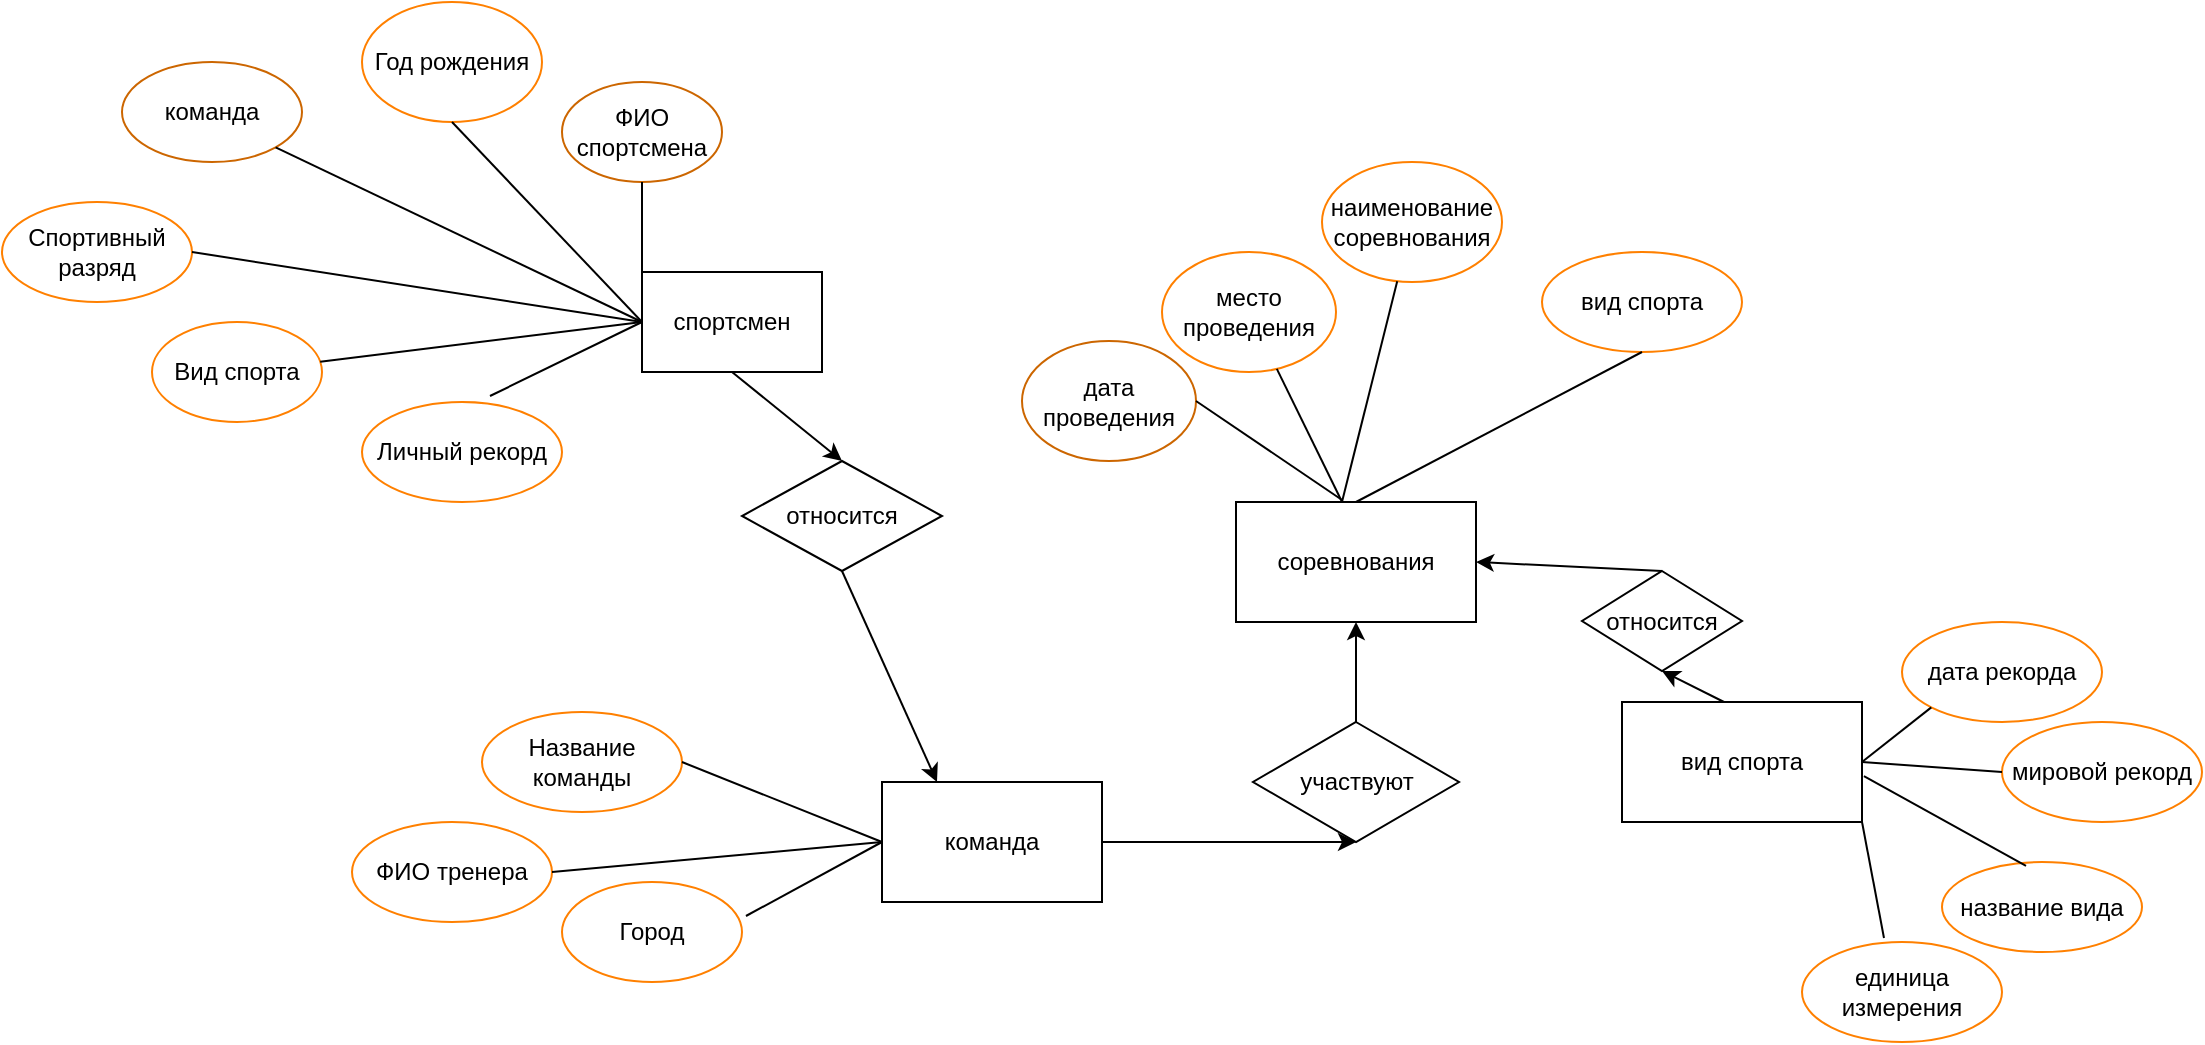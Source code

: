 <mxfile version="12.6.8" type="github"><diagram id="C5RBs43oDa-KdzZeNtuy" name="Page-1"><mxGraphModel dx="2249" dy="794" grid="1" gridSize="10" guides="1" tooltips="1" connect="1" arrows="1" fold="1" page="1" pageScale="1" pageWidth="827" pageHeight="1169" math="0" shadow="0"><root><mxCell id="WIyWlLk6GJQsqaUBKTNV-0"/><mxCell id="WIyWlLk6GJQsqaUBKTNV-1" parent="WIyWlLk6GJQsqaUBKTNV-0"/><mxCell id="lAOOsJ2nt1zVRMnLG3Da-42" value="вид спорта" style="rounded=0;whiteSpace=wrap;html=1;fillColor=#FFFFFF;" vertex="1" parent="WIyWlLk6GJQsqaUBKTNV-1"><mxGeometry x="600" y="950" width="120" height="60" as="geometry"/></mxCell><mxCell id="lAOOsJ2nt1zVRMnLG3Da-41" value="команда" style="rounded=0;whiteSpace=wrap;html=1;fillColor=#FFFFFF;" vertex="1" parent="WIyWlLk6GJQsqaUBKTNV-1"><mxGeometry x="230" y="990" width="110" height="60" as="geometry"/></mxCell><mxCell id="lAOOsJ2nt1zVRMnLG3Da-49" value="ФИО тренера" style="ellipse;whiteSpace=wrap;html=1;fillColor=#FFFFFF;strokeColor=#FF8000;" vertex="1" parent="WIyWlLk6GJQsqaUBKTNV-1"><mxGeometry x="-35" y="1010" width="100" height="50" as="geometry"/></mxCell><mxCell id="lAOOsJ2nt1zVRMnLG3Da-50" value="Город" style="ellipse;whiteSpace=wrap;html=1;fillColor=#FFFFFF;strokeColor=#FF8000;" vertex="1" parent="WIyWlLk6GJQsqaUBKTNV-1"><mxGeometry x="70" y="1040" width="90" height="50" as="geometry"/></mxCell><mxCell id="lAOOsJ2nt1zVRMnLG3Da-51" value="Название команды" style="ellipse;whiteSpace=wrap;html=1;strokeColor=#FF8000;" vertex="1" parent="WIyWlLk6GJQsqaUBKTNV-1"><mxGeometry x="30" y="955" width="100" height="50" as="geometry"/></mxCell><mxCell id="lAOOsJ2nt1zVRMnLG3Da-53" value="" style="endArrow=none;html=1;entryX=1;entryY=0.5;entryDx=0;entryDy=0;exitX=0;exitY=0.5;exitDx=0;exitDy=0;" edge="1" parent="WIyWlLk6GJQsqaUBKTNV-1" source="lAOOsJ2nt1zVRMnLG3Da-41" target="lAOOsJ2nt1zVRMnLG3Da-51"><mxGeometry width="50" height="50" relative="1" as="geometry"><mxPoint x="-53" y="968" as="sourcePoint"/><mxPoint y="870" as="targetPoint"/></mxGeometry></mxCell><mxCell id="lAOOsJ2nt1zVRMnLG3Da-54" value="" style="endArrow=none;html=1;exitX=1.022;exitY=0.34;exitDx=0;exitDy=0;exitPerimeter=0;entryX=0;entryY=0.5;entryDx=0;entryDy=0;" edge="1" parent="WIyWlLk6GJQsqaUBKTNV-1" source="lAOOsJ2nt1zVRMnLG3Da-50" target="lAOOsJ2nt1zVRMnLG3Da-41"><mxGeometry width="50" height="50" relative="1" as="geometry"><mxPoint x="-30" y="1020" as="sourcePoint"/><mxPoint x="230" y="1020" as="targetPoint"/></mxGeometry></mxCell><mxCell id="lAOOsJ2nt1zVRMnLG3Da-55" value="" style="endArrow=none;html=1;entryX=0;entryY=0.5;entryDx=0;entryDy=0;exitX=1;exitY=0.5;exitDx=0;exitDy=0;" edge="1" parent="WIyWlLk6GJQsqaUBKTNV-1" source="lAOOsJ2nt1zVRMnLG3Da-49" target="lAOOsJ2nt1zVRMnLG3Da-41"><mxGeometry width="50" height="50" relative="1" as="geometry"><mxPoint x="-60" y="1020" as="sourcePoint"/><mxPoint x="-10" y="970" as="targetPoint"/></mxGeometry></mxCell><mxCell id="lAOOsJ2nt1zVRMnLG3Da-56" style="edgeStyle=orthogonalEdgeStyle;rounded=0;orthogonalLoop=1;jettySize=auto;html=1;exitX=0.5;exitY=1;exitDx=0;exitDy=0;" edge="1" parent="WIyWlLk6GJQsqaUBKTNV-1" source="lAOOsJ2nt1zVRMnLG3Da-50" target="lAOOsJ2nt1zVRMnLG3Da-50"><mxGeometry relative="1" as="geometry"/></mxCell><mxCell id="lAOOsJ2nt1zVRMnLG3Da-57" value="название вида" style="ellipse;whiteSpace=wrap;html=1;strokeColor=#FF8000;fillColor=#FFFFFF;" vertex="1" parent="WIyWlLk6GJQsqaUBKTNV-1"><mxGeometry x="760" y="1030" width="100" height="45" as="geometry"/></mxCell><mxCell id="lAOOsJ2nt1zVRMnLG3Da-58" value="единица измерения" style="ellipse;whiteSpace=wrap;html=1;strokeColor=#FF8000;fillColor=#FFFFFF;" vertex="1" parent="WIyWlLk6GJQsqaUBKTNV-1"><mxGeometry x="690" y="1070" width="100" height="50" as="geometry"/></mxCell><mxCell id="lAOOsJ2nt1zVRMnLG3Da-59" value="мировой рекорд" style="ellipse;whiteSpace=wrap;html=1;strokeColor=#FF8000;fillColor=#FFFFFF;" vertex="1" parent="WIyWlLk6GJQsqaUBKTNV-1"><mxGeometry x="790" y="960" width="100" height="50" as="geometry"/></mxCell><mxCell id="lAOOsJ2nt1zVRMnLG3Da-60" value="дата рекорда" style="ellipse;whiteSpace=wrap;html=1;strokeColor=#FF8000;fillColor=#FFFFFF;" vertex="1" parent="WIyWlLk6GJQsqaUBKTNV-1"><mxGeometry x="740" y="910" width="100" height="50" as="geometry"/></mxCell><mxCell id="lAOOsJ2nt1zVRMnLG3Da-61" value="" style="endArrow=none;html=1;entryX=1;entryY=0.5;entryDx=0;entryDy=0;exitX=0;exitY=0.5;exitDx=0;exitDy=0;" edge="1" parent="WIyWlLk6GJQsqaUBKTNV-1" source="lAOOsJ2nt1zVRMnLG3Da-59" target="lAOOsJ2nt1zVRMnLG3Da-42"><mxGeometry width="50" height="50" relative="1" as="geometry"><mxPoint x="670" y="1090" as="sourcePoint"/><mxPoint x="720" y="1040" as="targetPoint"/></mxGeometry></mxCell><mxCell id="lAOOsJ2nt1zVRMnLG3Da-62" value="" style="endArrow=none;html=1;entryX=1;entryY=1;entryDx=0;entryDy=0;exitX=0.41;exitY=-0.04;exitDx=0;exitDy=0;exitPerimeter=0;" edge="1" parent="WIyWlLk6GJQsqaUBKTNV-1" source="lAOOsJ2nt1zVRMnLG3Da-58" target="lAOOsJ2nt1zVRMnLG3Da-42"><mxGeometry width="50" height="50" relative="1" as="geometry"><mxPoint x="720" y="1070" as="sourcePoint"/><mxPoint x="770" y="1020" as="targetPoint"/></mxGeometry></mxCell><mxCell id="lAOOsJ2nt1zVRMnLG3Da-63" value="" style="endArrow=none;html=1;entryX=1.008;entryY=0.617;entryDx=0;entryDy=0;entryPerimeter=0;exitX=0.42;exitY=0.044;exitDx=0;exitDy=0;exitPerimeter=0;" edge="1" parent="WIyWlLk6GJQsqaUBKTNV-1" source="lAOOsJ2nt1zVRMnLG3Da-57" target="lAOOsJ2nt1zVRMnLG3Da-42"><mxGeometry width="50" height="50" relative="1" as="geometry"><mxPoint x="620" y="1140" as="sourcePoint"/><mxPoint x="670" y="1090" as="targetPoint"/></mxGeometry></mxCell><mxCell id="lAOOsJ2nt1zVRMnLG3Da-64" value="" style="endArrow=none;html=1;entryX=0;entryY=1;entryDx=0;entryDy=0;exitX=1;exitY=0.5;exitDx=0;exitDy=0;" edge="1" parent="WIyWlLk6GJQsqaUBKTNV-1" source="lAOOsJ2nt1zVRMnLG3Da-42" target="lAOOsJ2nt1zVRMnLG3Da-60"><mxGeometry width="50" height="50" relative="1" as="geometry"><mxPoint x="725" y="910" as="sourcePoint"/><mxPoint x="775" y="860" as="targetPoint"/></mxGeometry></mxCell><mxCell id="lAOOsJ2nt1zVRMnLG3Da-65" value="относится" style="rhombus;whiteSpace=wrap;html=1;strokeColor=#000000;fillColor=#FFFFFF;" vertex="1" parent="WIyWlLk6GJQsqaUBKTNV-1"><mxGeometry x="580" y="884.5" width="80" height="50" as="geometry"/></mxCell><mxCell id="lAOOsJ2nt1zVRMnLG3Da-66" value="" style="endArrow=classic;html=1;entryX=0.5;entryY=1;entryDx=0;entryDy=0;exitX=0.425;exitY=0;exitDx=0;exitDy=0;exitPerimeter=0;" edge="1" parent="WIyWlLk6GJQsqaUBKTNV-1" source="lAOOsJ2nt1zVRMnLG3Da-42" target="lAOOsJ2nt1zVRMnLG3Da-65"><mxGeometry width="50" height="50" relative="1" as="geometry"><mxPoint x="610" y="970" as="sourcePoint"/><mxPoint x="660" y="920" as="targetPoint"/></mxGeometry></mxCell><mxCell id="lAOOsJ2nt1zVRMnLG3Da-67" value="" style="endArrow=classic;html=1;exitX=0.5;exitY=0;exitDx=0;exitDy=0;entryX=1;entryY=0.5;entryDx=0;entryDy=0;" edge="1" parent="WIyWlLk6GJQsqaUBKTNV-1" source="lAOOsJ2nt1zVRMnLG3Da-65" target="lAOOsJ2nt1zVRMnLG3Da-68"><mxGeometry width="50" height="50" relative="1" as="geometry"><mxPoint x="650" y="850" as="sourcePoint"/><mxPoint x="650" y="820" as="targetPoint"/><Array as="points"/></mxGeometry></mxCell><mxCell id="lAOOsJ2nt1zVRMnLG3Da-68" value="соревнования" style="rounded=0;whiteSpace=wrap;html=1;strokeColor=#000000;fillColor=#FFFFFF;" vertex="1" parent="WIyWlLk6GJQsqaUBKTNV-1"><mxGeometry x="407" y="850" width="120" height="60" as="geometry"/></mxCell><mxCell id="lAOOsJ2nt1zVRMnLG3Da-69" value="место проведения" style="ellipse;whiteSpace=wrap;html=1;strokeColor=#FF8000;fillColor=#FFFFFF;" vertex="1" parent="WIyWlLk6GJQsqaUBKTNV-1"><mxGeometry x="370" y="725" width="87" height="60" as="geometry"/></mxCell><mxCell id="lAOOsJ2nt1zVRMnLG3Da-70" value="наименование соревнования" style="ellipse;whiteSpace=wrap;html=1;strokeColor=#FF8000;fillColor=#FFFFFF;" vertex="1" parent="WIyWlLk6GJQsqaUBKTNV-1"><mxGeometry x="450" y="680" width="90" height="60" as="geometry"/></mxCell><mxCell id="lAOOsJ2nt1zVRMnLG3Da-71" value="дата проведения" style="ellipse;whiteSpace=wrap;html=1;strokeColor=#CC6600;fillColor=#FFFFFF;" vertex="1" parent="WIyWlLk6GJQsqaUBKTNV-1"><mxGeometry x="300" y="769.5" width="87" height="60" as="geometry"/></mxCell><mxCell id="lAOOsJ2nt1zVRMnLG3Da-72" value="" style="endArrow=none;html=1;entryX=1;entryY=0.5;entryDx=0;entryDy=0;exitX=0.442;exitY=-0.017;exitDx=0;exitDy=0;exitPerimeter=0;" edge="1" parent="WIyWlLk6GJQsqaUBKTNV-1" source="lAOOsJ2nt1zVRMnLG3Da-68" target="lAOOsJ2nt1zVRMnLG3Da-71"><mxGeometry width="50" height="50" relative="1" as="geometry"><mxPoint x="371.5" y="900" as="sourcePoint"/><mxPoint x="421.5" y="850" as="targetPoint"/></mxGeometry></mxCell><mxCell id="lAOOsJ2nt1zVRMnLG3Da-73" value="" style="endArrow=none;html=1;exitX=0.442;exitY=0;exitDx=0;exitDy=0;exitPerimeter=0;" edge="1" parent="WIyWlLk6GJQsqaUBKTNV-1" source="lAOOsJ2nt1zVRMnLG3Da-68" target="lAOOsJ2nt1zVRMnLG3Da-69"><mxGeometry width="50" height="50" relative="1" as="geometry"><mxPoint x="-190" y="1190" as="sourcePoint"/><mxPoint x="-140" y="1140" as="targetPoint"/></mxGeometry></mxCell><mxCell id="lAOOsJ2nt1zVRMnLG3Da-74" value="" style="endArrow=none;html=1;" edge="1" parent="WIyWlLk6GJQsqaUBKTNV-1" target="lAOOsJ2nt1zVRMnLG3Da-70"><mxGeometry width="50" height="50" relative="1" as="geometry"><mxPoint x="460" y="850" as="sourcePoint"/><mxPoint x="-140" y="1140" as="targetPoint"/></mxGeometry></mxCell><mxCell id="lAOOsJ2nt1zVRMnLG3Da-76" value="" style="endArrow=classic;html=1;exitX=1;exitY=0.5;exitDx=0;exitDy=0;entryX=0.5;entryY=1;entryDx=0;entryDy=0;" edge="1" parent="WIyWlLk6GJQsqaUBKTNV-1" source="lAOOsJ2nt1zVRMnLG3Da-41" target="lAOOsJ2nt1zVRMnLG3Da-101"><mxGeometry width="50" height="50" relative="1" as="geometry"><mxPoint x="-190" y="1190" as="sourcePoint"/><mxPoint x="400" y="1000" as="targetPoint"/></mxGeometry></mxCell><mxCell id="lAOOsJ2nt1zVRMnLG3Da-77" value="спортсмен" style="rounded=0;whiteSpace=wrap;html=1;strokeColor=#000000;fillColor=#FFFFFF;" vertex="1" parent="WIyWlLk6GJQsqaUBKTNV-1"><mxGeometry x="110" y="735" width="90" height="50" as="geometry"/></mxCell><mxCell id="lAOOsJ2nt1zVRMnLG3Da-78" value="Год рождения" style="ellipse;whiteSpace=wrap;html=1;strokeColor=#FF8000;fillColor=#FFFFFF;" vertex="1" parent="WIyWlLk6GJQsqaUBKTNV-1"><mxGeometry x="-30" y="600" width="90" height="60" as="geometry"/></mxCell><mxCell id="lAOOsJ2nt1zVRMnLG3Da-79" value="Спортивный разряд" style="ellipse;whiteSpace=wrap;html=1;strokeColor=#FF8000;fillColor=#FFFFFF;" vertex="1" parent="WIyWlLk6GJQsqaUBKTNV-1"><mxGeometry x="-210" y="700" width="95" height="50" as="geometry"/></mxCell><mxCell id="lAOOsJ2nt1zVRMnLG3Da-80" value="Личный рекорд" style="ellipse;whiteSpace=wrap;html=1;strokeColor=#FF8000;fillColor=none;" vertex="1" parent="WIyWlLk6GJQsqaUBKTNV-1"><mxGeometry x="-30" y="800" width="100" height="50" as="geometry"/></mxCell><mxCell id="lAOOsJ2nt1zVRMnLG3Da-81" value="команда" style="ellipse;whiteSpace=wrap;html=1;strokeColor=#CC6600;fillColor=#FFFFFF;" vertex="1" parent="WIyWlLk6GJQsqaUBKTNV-1"><mxGeometry x="-150" y="630" width="90" height="50" as="geometry"/></mxCell><mxCell id="lAOOsJ2nt1zVRMnLG3Da-82" value="Вид спорта" style="ellipse;whiteSpace=wrap;html=1;strokeColor=#FF8000;fillColor=#FFFFFF;" vertex="1" parent="WIyWlLk6GJQsqaUBKTNV-1"><mxGeometry x="-135" y="760" width="85" height="50" as="geometry"/></mxCell><mxCell id="lAOOsJ2nt1zVRMnLG3Da-83" value="ФИО спортсмена" style="ellipse;whiteSpace=wrap;html=1;strokeColor=#CC6600;fillColor=#FFFFFF;" vertex="1" parent="WIyWlLk6GJQsqaUBKTNV-1"><mxGeometry x="70" y="640" width="80" height="50" as="geometry"/></mxCell><mxCell id="lAOOsJ2nt1zVRMnLG3Da-84" value="" style="endArrow=none;html=1;exitX=0.64;exitY=-0.06;exitDx=0;exitDy=0;exitPerimeter=0;entryX=0;entryY=0.5;entryDx=0;entryDy=0;" edge="1" parent="WIyWlLk6GJQsqaUBKTNV-1" source="lAOOsJ2nt1zVRMnLG3Da-80" target="lAOOsJ2nt1zVRMnLG3Da-77"><mxGeometry width="50" height="50" relative="1" as="geometry"><mxPoint x="10" y="775" as="sourcePoint"/><mxPoint x="60" y="725" as="targetPoint"/></mxGeometry></mxCell><mxCell id="lAOOsJ2nt1zVRMnLG3Da-85" value="" style="endArrow=none;html=1;entryX=0;entryY=0.5;entryDx=0;entryDy=0;" edge="1" parent="WIyWlLk6GJQsqaUBKTNV-1" source="lAOOsJ2nt1zVRMnLG3Da-82" target="lAOOsJ2nt1zVRMnLG3Da-77"><mxGeometry width="50" height="50" relative="1" as="geometry"><mxPoint x="-20" y="770" as="sourcePoint"/><mxPoint x="30" y="720" as="targetPoint"/></mxGeometry></mxCell><mxCell id="lAOOsJ2nt1zVRMnLG3Da-86" value="" style="endArrow=none;html=1;exitX=1;exitY=0.5;exitDx=0;exitDy=0;entryX=0;entryY=0.5;entryDx=0;entryDy=0;" edge="1" parent="WIyWlLk6GJQsqaUBKTNV-1" source="lAOOsJ2nt1zVRMnLG3Da-79" target="lAOOsJ2nt1zVRMnLG3Da-77"><mxGeometry width="50" height="50" relative="1" as="geometry"><mxPoint x="-65" y="740" as="sourcePoint"/><mxPoint x="-15" y="690" as="targetPoint"/></mxGeometry></mxCell><mxCell id="lAOOsJ2nt1zVRMnLG3Da-87" value="" style="endArrow=none;html=1;exitX=1;exitY=1;exitDx=0;exitDy=0;entryX=0;entryY=0.5;entryDx=0;entryDy=0;" edge="1" parent="WIyWlLk6GJQsqaUBKTNV-1" source="lAOOsJ2nt1zVRMnLG3Da-81" target="lAOOsJ2nt1zVRMnLG3Da-77"><mxGeometry width="50" height="50" relative="1" as="geometry"><mxPoint x="-20" y="720" as="sourcePoint"/><mxPoint x="30" y="670" as="targetPoint"/></mxGeometry></mxCell><mxCell id="lAOOsJ2nt1zVRMnLG3Da-88" value="" style="endArrow=none;html=1;exitX=0.5;exitY=1;exitDx=0;exitDy=0;entryX=0;entryY=0.5;entryDx=0;entryDy=0;" edge="1" parent="WIyWlLk6GJQsqaUBKTNV-1" source="lAOOsJ2nt1zVRMnLG3Da-78" target="lAOOsJ2nt1zVRMnLG3Da-77"><mxGeometry width="50" height="50" relative="1" as="geometry"><mxPoint x="20" y="700" as="sourcePoint"/><mxPoint x="80" y="750" as="targetPoint"/></mxGeometry></mxCell><mxCell id="lAOOsJ2nt1zVRMnLG3Da-89" value="" style="endArrow=none;html=1;entryX=0.5;entryY=1;entryDx=0;entryDy=0;exitX=0;exitY=0.5;exitDx=0;exitDy=0;" edge="1" parent="WIyWlLk6GJQsqaUBKTNV-1" source="lAOOsJ2nt1zVRMnLG3Da-77" target="lAOOsJ2nt1zVRMnLG3Da-83"><mxGeometry width="50" height="50" relative="1" as="geometry"><mxPoint x="-210" y="1190" as="sourcePoint"/><mxPoint x="-160" y="1140" as="targetPoint"/></mxGeometry></mxCell><mxCell id="lAOOsJ2nt1zVRMnLG3Da-91" value="относится" style="rhombus;whiteSpace=wrap;html=1;strokeColor=#000000;fillColor=none;" vertex="1" parent="WIyWlLk6GJQsqaUBKTNV-1"><mxGeometry x="160" y="829.5" width="100" height="55" as="geometry"/></mxCell><mxCell id="lAOOsJ2nt1zVRMnLG3Da-93" value="" style="endArrow=classic;html=1;exitX=0.5;exitY=1;exitDx=0;exitDy=0;entryX=0.5;entryY=0;entryDx=0;entryDy=0;" edge="1" parent="WIyWlLk6GJQsqaUBKTNV-1" source="lAOOsJ2nt1zVRMnLG3Da-77" target="lAOOsJ2nt1zVRMnLG3Da-91"><mxGeometry width="50" height="50" relative="1" as="geometry"><mxPoint x="80" y="930" as="sourcePoint"/><mxPoint x="170" y="810" as="targetPoint"/></mxGeometry></mxCell><mxCell id="lAOOsJ2nt1zVRMnLG3Da-95" value="" style="endArrow=classic;html=1;entryX=0.25;entryY=0;entryDx=0;entryDy=0;exitX=0.5;exitY=1;exitDx=0;exitDy=0;" edge="1" parent="WIyWlLk6GJQsqaUBKTNV-1" source="lAOOsJ2nt1zVRMnLG3Da-91" target="lAOOsJ2nt1zVRMnLG3Da-41"><mxGeometry width="50" height="50" relative="1" as="geometry"><mxPoint x="-210" y="1190" as="sourcePoint"/><mxPoint x="-160" y="1140" as="targetPoint"/></mxGeometry></mxCell><mxCell id="lAOOsJ2nt1zVRMnLG3Da-101" value="участвуют" style="rhombus;whiteSpace=wrap;html=1;" vertex="1" parent="WIyWlLk6GJQsqaUBKTNV-1"><mxGeometry x="415.5" y="960" width="103" height="60" as="geometry"/></mxCell><mxCell id="lAOOsJ2nt1zVRMnLG3Da-102" value="" style="endArrow=classic;html=1;exitX=0.5;exitY=0;exitDx=0;exitDy=0;entryX=0.5;entryY=1;entryDx=0;entryDy=0;" edge="1" parent="WIyWlLk6GJQsqaUBKTNV-1" source="lAOOsJ2nt1zVRMnLG3Da-101" target="lAOOsJ2nt1zVRMnLG3Da-68"><mxGeometry width="50" height="50" relative="1" as="geometry"><mxPoint x="-210" y="1190" as="sourcePoint"/><mxPoint x="-160" y="1140" as="targetPoint"/></mxGeometry></mxCell><mxCell id="lAOOsJ2nt1zVRMnLG3Da-103" value="вид спорта" style="ellipse;whiteSpace=wrap;html=1;strokeColor=#FF8000;fillColor=none;" vertex="1" parent="WIyWlLk6GJQsqaUBKTNV-1"><mxGeometry x="560" y="725" width="100" height="50" as="geometry"/></mxCell><mxCell id="lAOOsJ2nt1zVRMnLG3Da-104" value="" style="endArrow=none;html=1;exitX=0.5;exitY=0;exitDx=0;exitDy=0;entryX=0.5;entryY=1;entryDx=0;entryDy=0;" edge="1" parent="WIyWlLk6GJQsqaUBKTNV-1" source="lAOOsJ2nt1zVRMnLG3Da-68" target="lAOOsJ2nt1zVRMnLG3Da-103"><mxGeometry width="50" height="50" relative="1" as="geometry"><mxPoint x="-210" y="1190" as="sourcePoint"/><mxPoint x="-160" y="1140" as="targetPoint"/></mxGeometry></mxCell></root></mxGraphModel></diagram></mxfile>